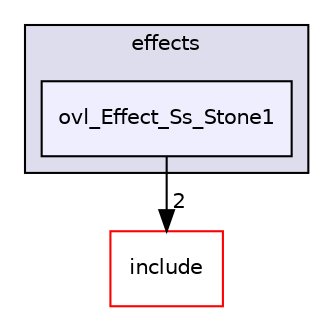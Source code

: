 digraph "src/overlays/effects/ovl_Effect_Ss_Stone1" {
  compound=true
  node [ fontsize="10", fontname="Helvetica"];
  edge [ labelfontsize="10", labelfontname="Helvetica"];
  subgraph clusterdir_d7d63ed29fdd4206bb68b2cd46ee04ef {
    graph [ bgcolor="#ddddee", pencolor="black", label="effects" fontname="Helvetica", fontsize="10", URL="dir_d7d63ed29fdd4206bb68b2cd46ee04ef.html"]
  dir_68f0c1b579c11987ef2bf47aef6b770f [shape=box, label="ovl_Effect_Ss_Stone1", style="filled", fillcolor="#eeeeff", pencolor="black", URL="dir_68f0c1b579c11987ef2bf47aef6b770f.html"];
  }
  dir_d44c64559bbebec7f509842c48db8b23 [shape=box label="include" fillcolor="white" style="filled" color="red" URL="dir_d44c64559bbebec7f509842c48db8b23.html"];
  dir_68f0c1b579c11987ef2bf47aef6b770f->dir_d44c64559bbebec7f509842c48db8b23 [headlabel="2", labeldistance=1.5 headhref="dir_000476_000000.html"];
}
